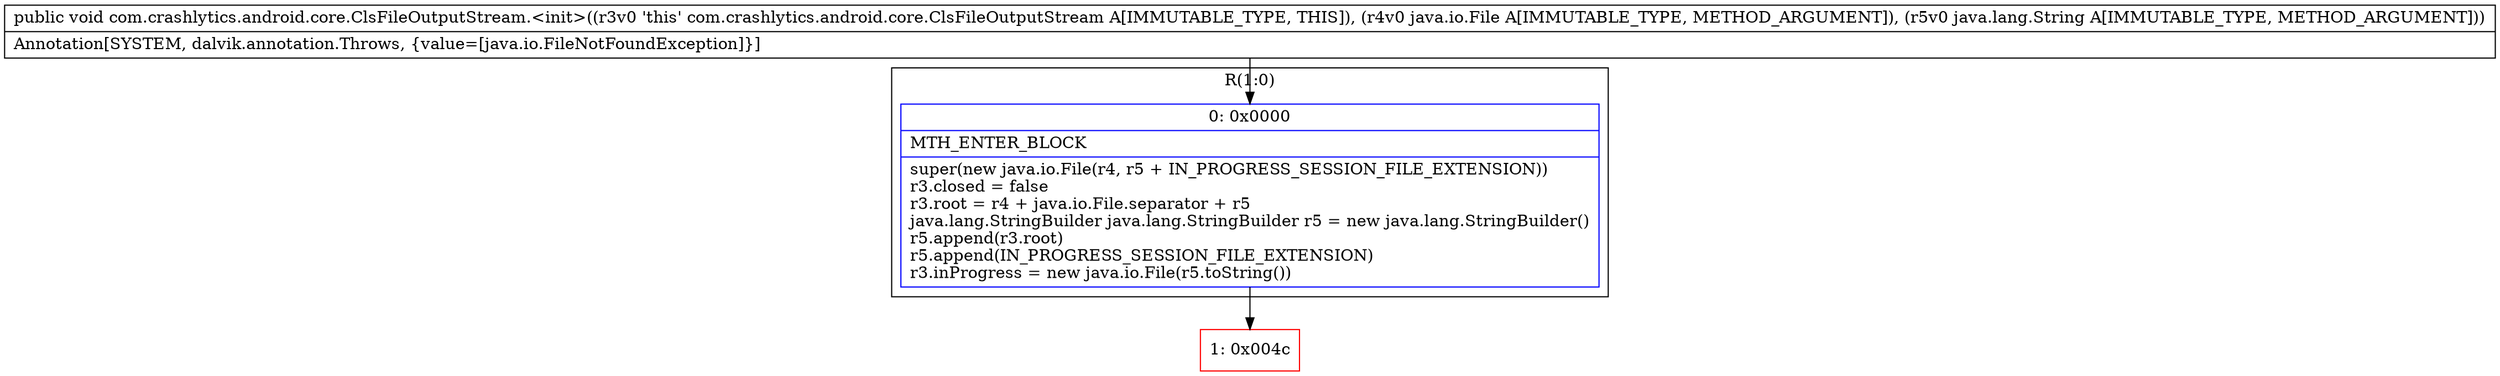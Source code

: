 digraph "CFG forcom.crashlytics.android.core.ClsFileOutputStream.\<init\>(Ljava\/io\/File;Ljava\/lang\/String;)V" {
subgraph cluster_Region_1226681828 {
label = "R(1:0)";
node [shape=record,color=blue];
Node_0 [shape=record,label="{0\:\ 0x0000|MTH_ENTER_BLOCK\l|super(new java.io.File(r4, r5 + IN_PROGRESS_SESSION_FILE_EXTENSION))\lr3.closed = false\lr3.root = r4 + java.io.File.separator + r5\ljava.lang.StringBuilder java.lang.StringBuilder r5 = new java.lang.StringBuilder()\lr5.append(r3.root)\lr5.append(IN_PROGRESS_SESSION_FILE_EXTENSION)\lr3.inProgress = new java.io.File(r5.toString())\l}"];
}
Node_1 [shape=record,color=red,label="{1\:\ 0x004c}"];
MethodNode[shape=record,label="{public void com.crashlytics.android.core.ClsFileOutputStream.\<init\>((r3v0 'this' com.crashlytics.android.core.ClsFileOutputStream A[IMMUTABLE_TYPE, THIS]), (r4v0 java.io.File A[IMMUTABLE_TYPE, METHOD_ARGUMENT]), (r5v0 java.lang.String A[IMMUTABLE_TYPE, METHOD_ARGUMENT]))  | Annotation[SYSTEM, dalvik.annotation.Throws, \{value=[java.io.FileNotFoundException]\}]\l}"];
MethodNode -> Node_0;
Node_0 -> Node_1;
}

